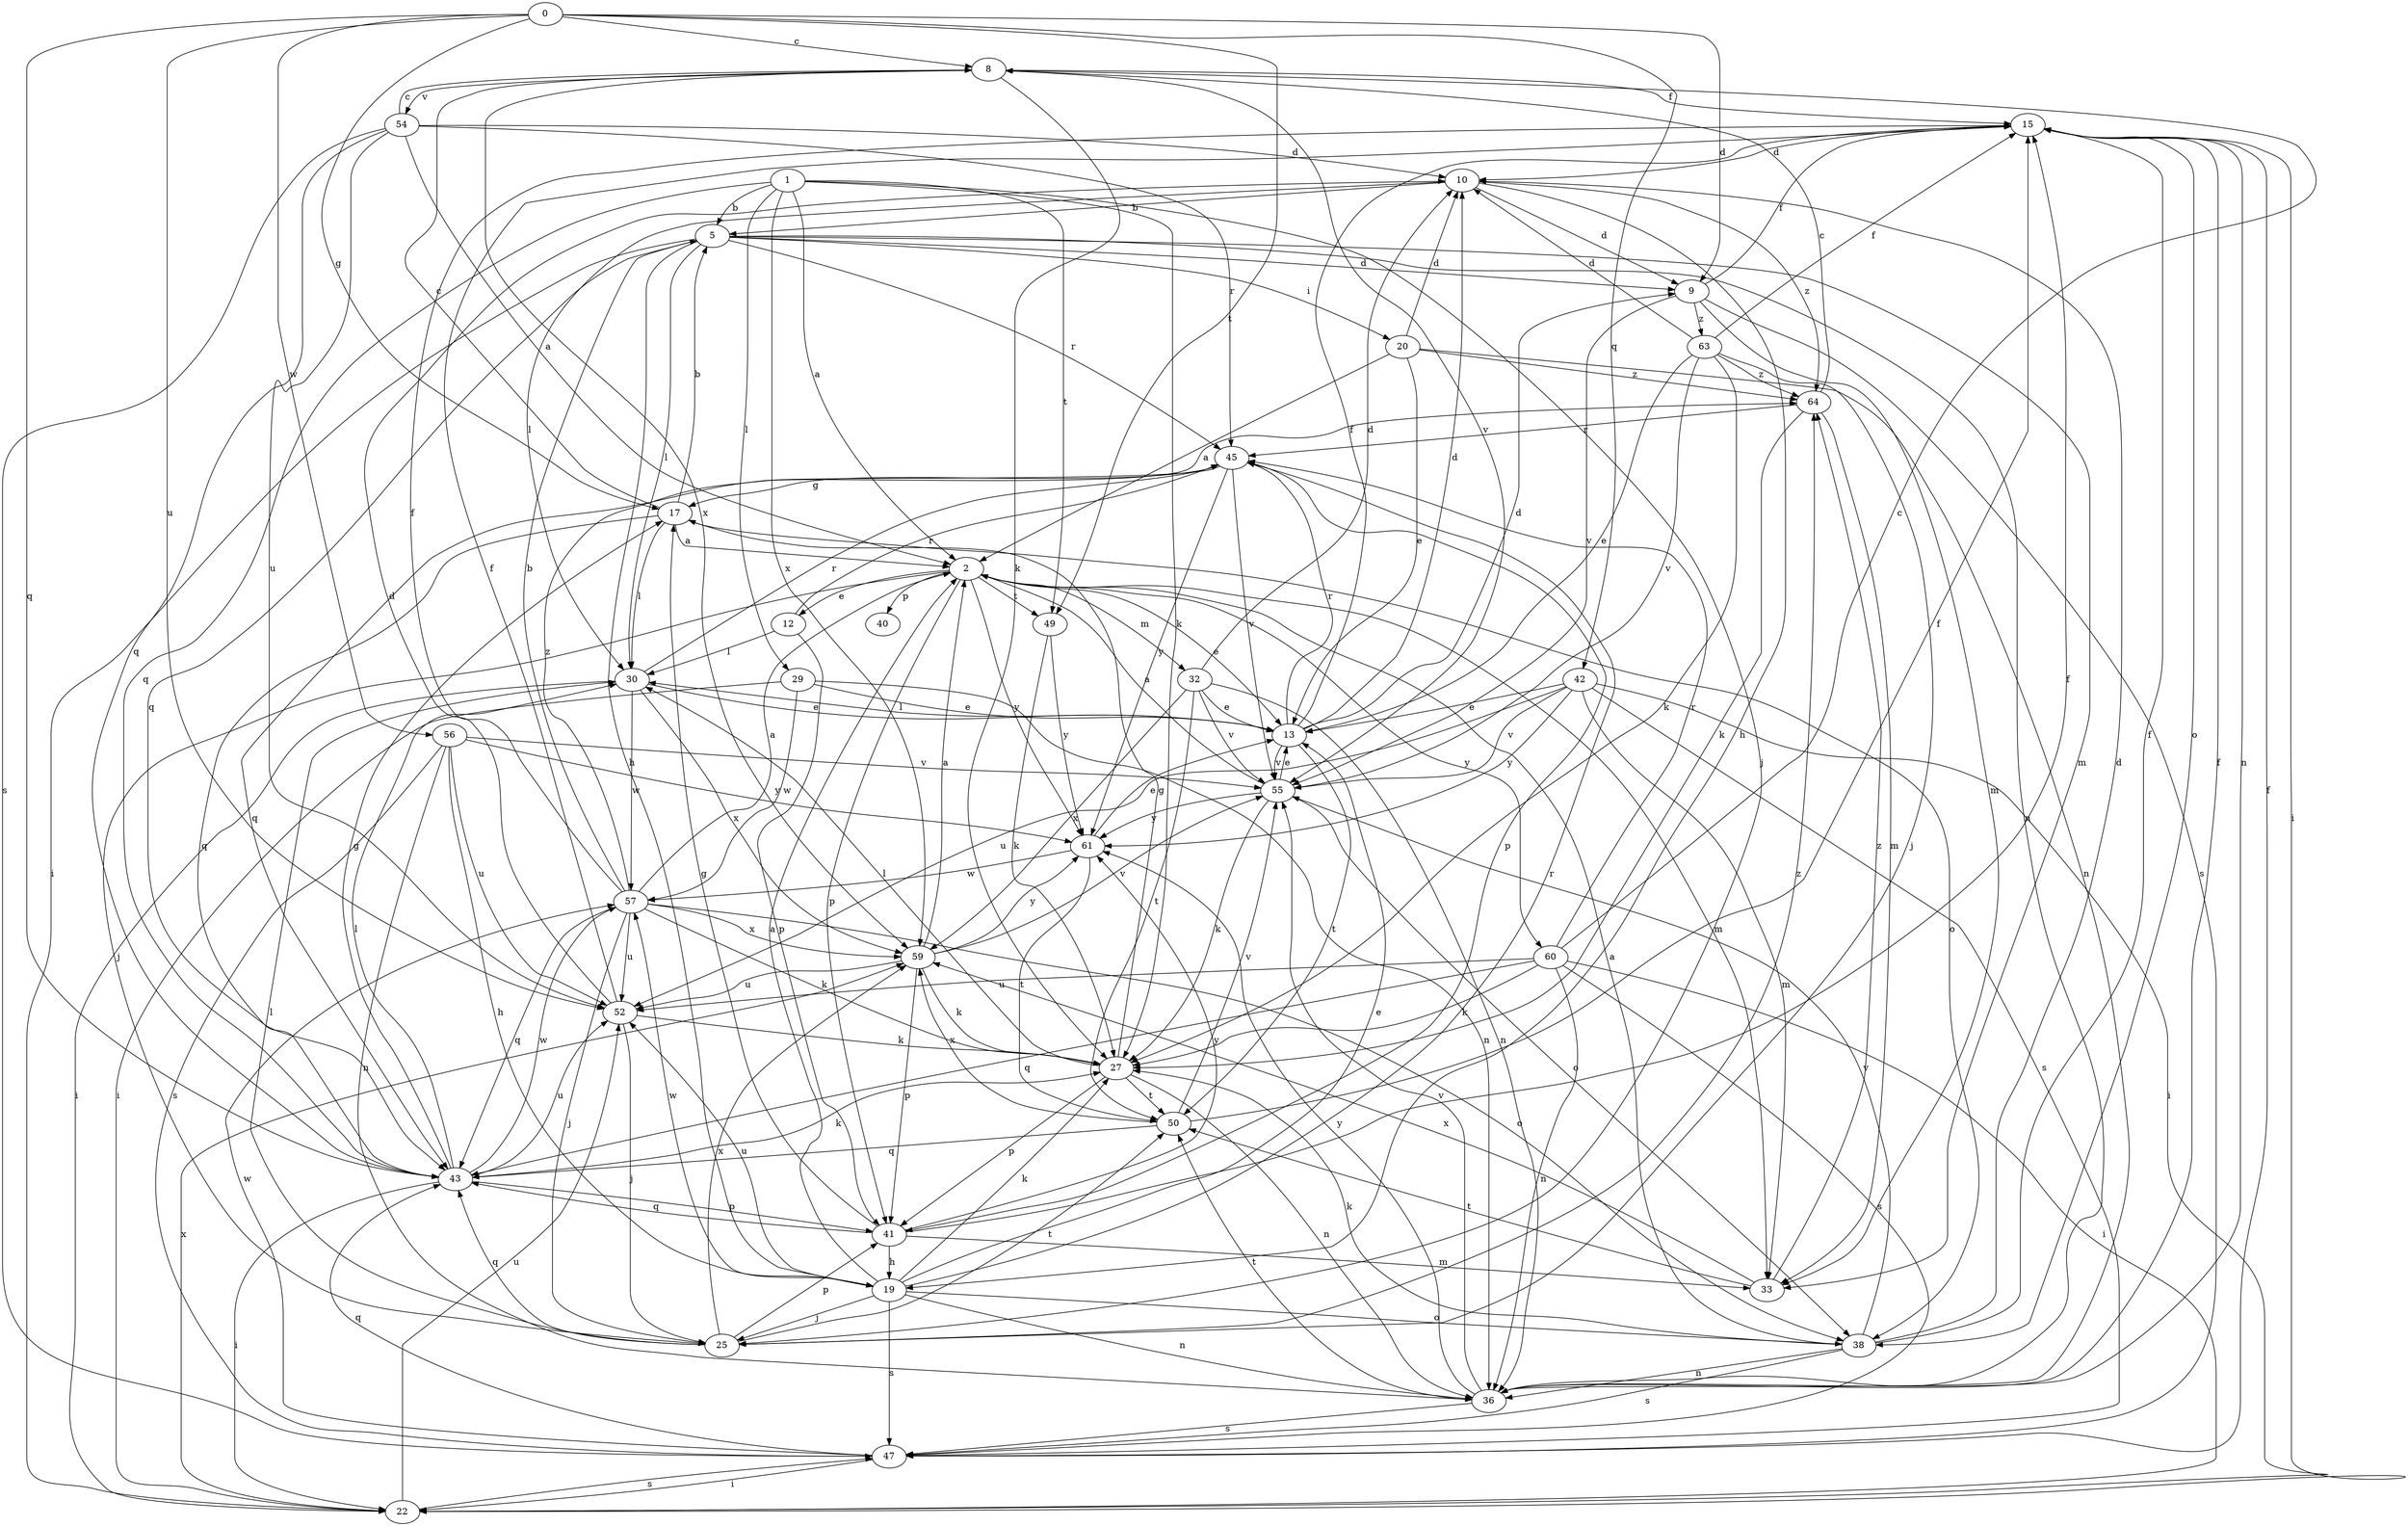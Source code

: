 strict digraph  {
0;
1;
2;
5;
8;
9;
10;
12;
13;
15;
17;
19;
20;
22;
25;
27;
29;
30;
32;
33;
36;
38;
40;
41;
42;
43;
45;
47;
49;
50;
52;
54;
55;
56;
57;
59;
60;
61;
63;
64;
0 -> 8  [label=c];
0 -> 9  [label=d];
0 -> 17  [label=g];
0 -> 42  [label=q];
0 -> 43  [label=q];
0 -> 49  [label=t];
0 -> 52  [label=u];
0 -> 56  [label=w];
1 -> 2  [label=a];
1 -> 5  [label=b];
1 -> 25  [label=j];
1 -> 27  [label=k];
1 -> 29  [label=l];
1 -> 43  [label=q];
1 -> 49  [label=t];
1 -> 59  [label=x];
2 -> 12  [label=e];
2 -> 13  [label=e];
2 -> 25  [label=j];
2 -> 32  [label=m];
2 -> 33  [label=m];
2 -> 40  [label=p];
2 -> 41  [label=p];
2 -> 49  [label=t];
2 -> 60  [label=y];
2 -> 61  [label=y];
5 -> 9  [label=d];
5 -> 19  [label=h];
5 -> 20  [label=i];
5 -> 22  [label=i];
5 -> 30  [label=l];
5 -> 33  [label=m];
5 -> 36  [label=n];
5 -> 43  [label=q];
5 -> 45  [label=r];
8 -> 15  [label=f];
8 -> 27  [label=k];
8 -> 54  [label=v];
8 -> 55  [label=v];
8 -> 59  [label=x];
9 -> 15  [label=f];
9 -> 33  [label=m];
9 -> 47  [label=s];
9 -> 55  [label=v];
9 -> 63  [label=z];
10 -> 5  [label=b];
10 -> 9  [label=d];
10 -> 19  [label=h];
10 -> 30  [label=l];
10 -> 64  [label=z];
12 -> 30  [label=l];
12 -> 41  [label=p];
12 -> 45  [label=r];
13 -> 9  [label=d];
13 -> 10  [label=d];
13 -> 15  [label=f];
13 -> 30  [label=l];
13 -> 45  [label=r];
13 -> 50  [label=t];
13 -> 55  [label=v];
15 -> 10  [label=d];
15 -> 22  [label=i];
15 -> 36  [label=n];
15 -> 38  [label=o];
17 -> 2  [label=a];
17 -> 5  [label=b];
17 -> 8  [label=c];
17 -> 30  [label=l];
17 -> 38  [label=o];
17 -> 43  [label=q];
19 -> 2  [label=a];
19 -> 13  [label=e];
19 -> 25  [label=j];
19 -> 27  [label=k];
19 -> 36  [label=n];
19 -> 38  [label=o];
19 -> 45  [label=r];
19 -> 47  [label=s];
19 -> 52  [label=u];
19 -> 57  [label=w];
20 -> 2  [label=a];
20 -> 10  [label=d];
20 -> 13  [label=e];
20 -> 36  [label=n];
20 -> 64  [label=z];
22 -> 47  [label=s];
22 -> 52  [label=u];
22 -> 59  [label=x];
25 -> 30  [label=l];
25 -> 41  [label=p];
25 -> 43  [label=q];
25 -> 50  [label=t];
25 -> 59  [label=x];
25 -> 64  [label=z];
27 -> 17  [label=g];
27 -> 30  [label=l];
27 -> 36  [label=n];
27 -> 41  [label=p];
27 -> 50  [label=t];
29 -> 13  [label=e];
29 -> 22  [label=i];
29 -> 36  [label=n];
29 -> 57  [label=w];
30 -> 13  [label=e];
30 -> 22  [label=i];
30 -> 45  [label=r];
30 -> 57  [label=w];
30 -> 59  [label=x];
32 -> 10  [label=d];
32 -> 13  [label=e];
32 -> 36  [label=n];
32 -> 50  [label=t];
32 -> 55  [label=v];
32 -> 59  [label=x];
33 -> 50  [label=t];
33 -> 59  [label=x];
33 -> 64  [label=z];
36 -> 15  [label=f];
36 -> 47  [label=s];
36 -> 50  [label=t];
36 -> 55  [label=v];
36 -> 61  [label=y];
38 -> 2  [label=a];
38 -> 10  [label=d];
38 -> 15  [label=f];
38 -> 27  [label=k];
38 -> 36  [label=n];
38 -> 47  [label=s];
38 -> 55  [label=v];
41 -> 15  [label=f];
41 -> 17  [label=g];
41 -> 19  [label=h];
41 -> 33  [label=m];
41 -> 43  [label=q];
41 -> 61  [label=y];
42 -> 13  [label=e];
42 -> 22  [label=i];
42 -> 33  [label=m];
42 -> 47  [label=s];
42 -> 52  [label=u];
42 -> 55  [label=v];
42 -> 61  [label=y];
43 -> 17  [label=g];
43 -> 22  [label=i];
43 -> 27  [label=k];
43 -> 30  [label=l];
43 -> 41  [label=p];
43 -> 52  [label=u];
43 -> 57  [label=w];
45 -> 17  [label=g];
45 -> 41  [label=p];
45 -> 43  [label=q];
45 -> 55  [label=v];
45 -> 61  [label=y];
47 -> 15  [label=f];
47 -> 22  [label=i];
47 -> 43  [label=q];
47 -> 57  [label=w];
49 -> 27  [label=k];
49 -> 61  [label=y];
50 -> 15  [label=f];
50 -> 43  [label=q];
50 -> 55  [label=v];
50 -> 59  [label=x];
52 -> 10  [label=d];
52 -> 15  [label=f];
52 -> 25  [label=j];
52 -> 27  [label=k];
54 -> 2  [label=a];
54 -> 8  [label=c];
54 -> 10  [label=d];
54 -> 43  [label=q];
54 -> 45  [label=r];
54 -> 47  [label=s];
54 -> 52  [label=u];
55 -> 2  [label=a];
55 -> 13  [label=e];
55 -> 27  [label=k];
55 -> 38  [label=o];
55 -> 61  [label=y];
56 -> 19  [label=h];
56 -> 36  [label=n];
56 -> 47  [label=s];
56 -> 52  [label=u];
56 -> 55  [label=v];
56 -> 61  [label=y];
57 -> 2  [label=a];
57 -> 5  [label=b];
57 -> 15  [label=f];
57 -> 25  [label=j];
57 -> 27  [label=k];
57 -> 38  [label=o];
57 -> 43  [label=q];
57 -> 52  [label=u];
57 -> 59  [label=x];
57 -> 64  [label=z];
59 -> 2  [label=a];
59 -> 27  [label=k];
59 -> 41  [label=p];
59 -> 52  [label=u];
59 -> 55  [label=v];
59 -> 61  [label=y];
60 -> 8  [label=c];
60 -> 22  [label=i];
60 -> 27  [label=k];
60 -> 36  [label=n];
60 -> 43  [label=q];
60 -> 45  [label=r];
60 -> 47  [label=s];
60 -> 52  [label=u];
61 -> 13  [label=e];
61 -> 50  [label=t];
61 -> 57  [label=w];
63 -> 10  [label=d];
63 -> 13  [label=e];
63 -> 15  [label=f];
63 -> 25  [label=j];
63 -> 27  [label=k];
63 -> 55  [label=v];
63 -> 64  [label=z];
64 -> 8  [label=c];
64 -> 27  [label=k];
64 -> 33  [label=m];
64 -> 45  [label=r];
}
